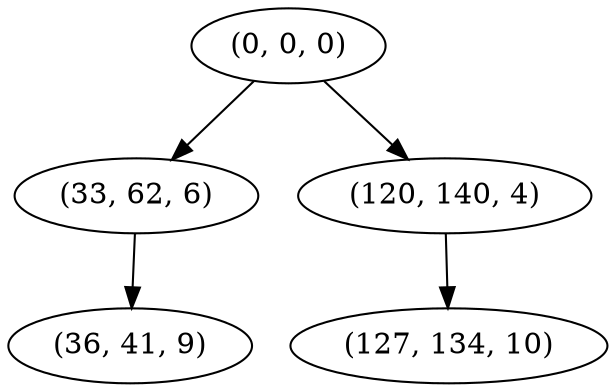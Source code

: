 digraph tree {
    "(0, 0, 0)";
    "(33, 62, 6)";
    "(36, 41, 9)";
    "(120, 140, 4)";
    "(127, 134, 10)";
    "(0, 0, 0)" -> "(33, 62, 6)";
    "(0, 0, 0)" -> "(120, 140, 4)";
    "(33, 62, 6)" -> "(36, 41, 9)";
    "(120, 140, 4)" -> "(127, 134, 10)";
}
